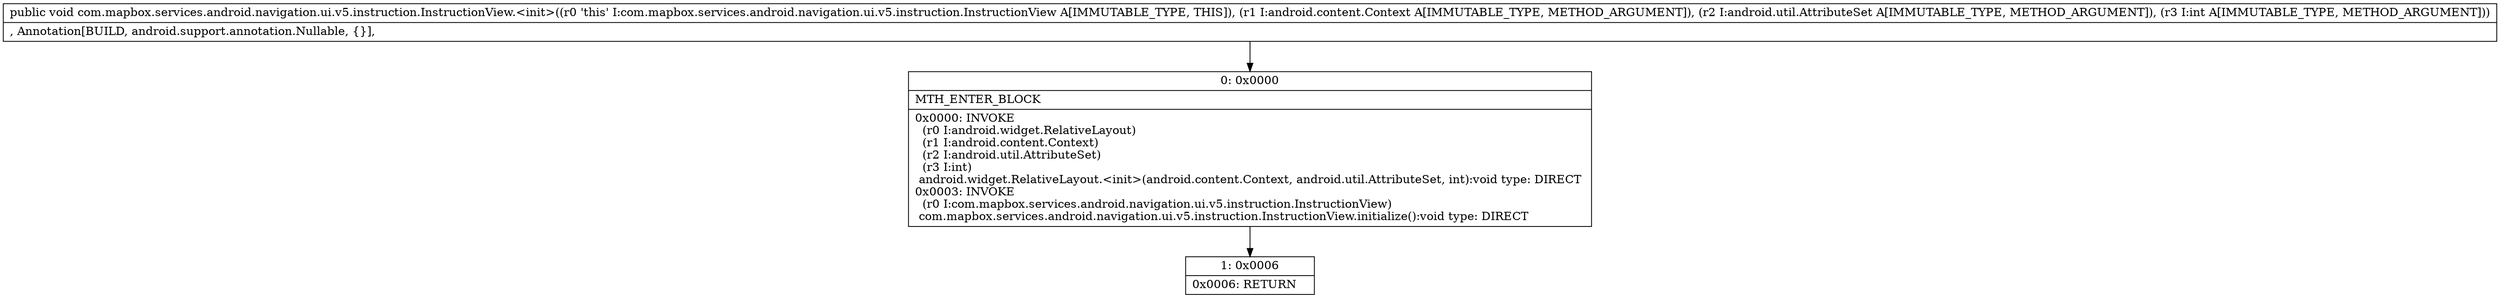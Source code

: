digraph "CFG forcom.mapbox.services.android.navigation.ui.v5.instruction.InstructionView.\<init\>(Landroid\/content\/Context;Landroid\/util\/AttributeSet;I)V" {
Node_0 [shape=record,label="{0\:\ 0x0000|MTH_ENTER_BLOCK\l|0x0000: INVOKE  \l  (r0 I:android.widget.RelativeLayout)\l  (r1 I:android.content.Context)\l  (r2 I:android.util.AttributeSet)\l  (r3 I:int)\l android.widget.RelativeLayout.\<init\>(android.content.Context, android.util.AttributeSet, int):void type: DIRECT \l0x0003: INVOKE  \l  (r0 I:com.mapbox.services.android.navigation.ui.v5.instruction.InstructionView)\l com.mapbox.services.android.navigation.ui.v5.instruction.InstructionView.initialize():void type: DIRECT \l}"];
Node_1 [shape=record,label="{1\:\ 0x0006|0x0006: RETURN   \l}"];
MethodNode[shape=record,label="{public void com.mapbox.services.android.navigation.ui.v5.instruction.InstructionView.\<init\>((r0 'this' I:com.mapbox.services.android.navigation.ui.v5.instruction.InstructionView A[IMMUTABLE_TYPE, THIS]), (r1 I:android.content.Context A[IMMUTABLE_TYPE, METHOD_ARGUMENT]), (r2 I:android.util.AttributeSet A[IMMUTABLE_TYPE, METHOD_ARGUMENT]), (r3 I:int A[IMMUTABLE_TYPE, METHOD_ARGUMENT]))  | , Annotation[BUILD, android.support.annotation.Nullable, \{\}], \l}"];
MethodNode -> Node_0;
Node_0 -> Node_1;
}

